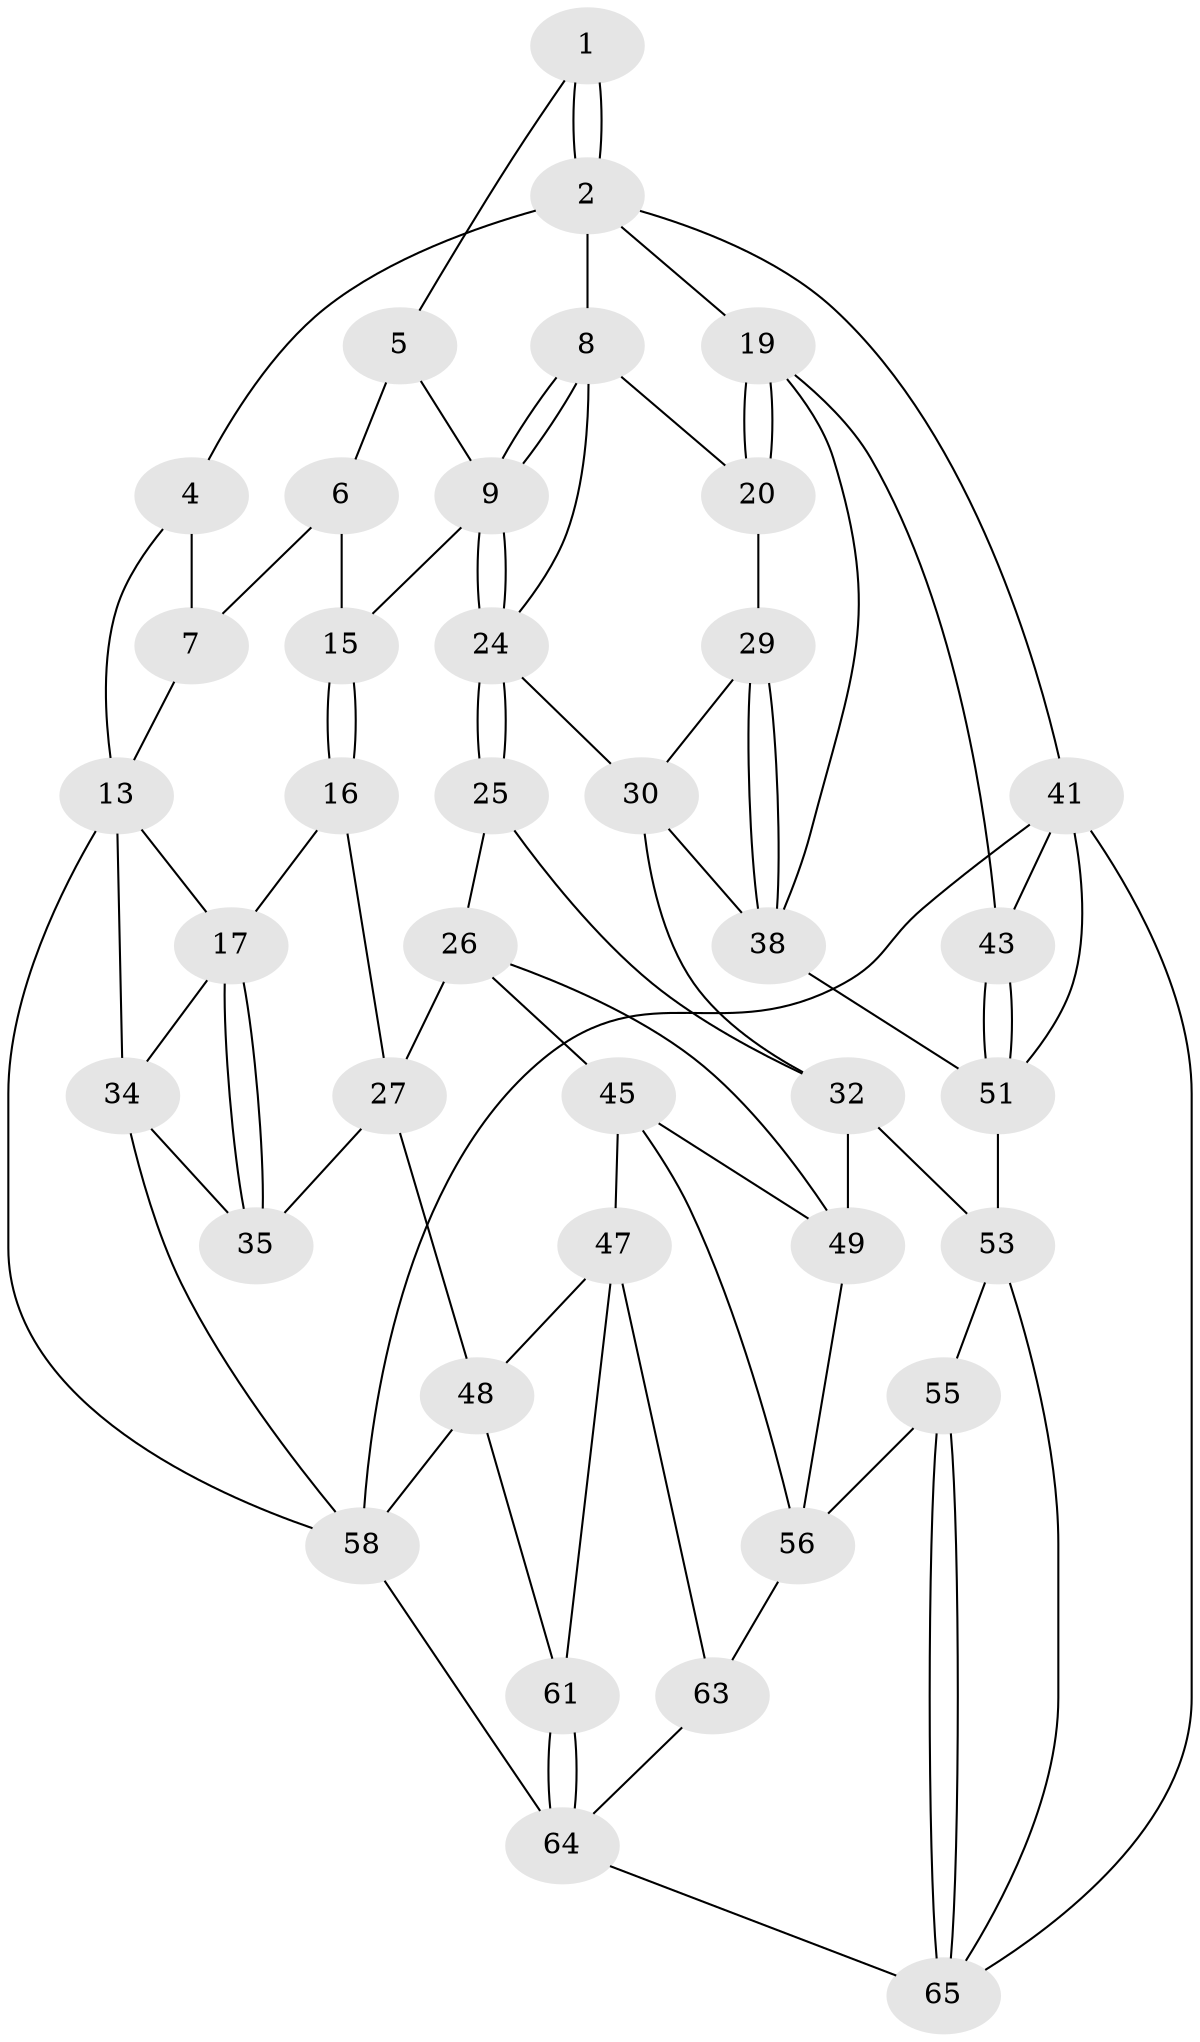 // original degree distribution, {3: 0.029850746268656716, 5: 0.44776119402985076, 4: 0.2835820895522388, 6: 0.23880597014925373}
// Generated by graph-tools (version 1.1) at 2025/42/03/06/25 10:42:27]
// undirected, 39 vertices, 83 edges
graph export_dot {
graph [start="1"]
  node [color=gray90,style=filled];
  1 [pos="+0.6090803284012531+0"];
  2 [pos="+0.9360908297740574+0",super="+3"];
  4 [pos="+0.21994027112185238+0"];
  5 [pos="+0.5035038632867251+0.10740480336690994",super="+11"];
  6 [pos="+0.2293259337532919+0.12595329197982674",super="+12"];
  7 [pos="+0.19117675828036354+0.09790310398836785"];
  8 [pos="+0.8763078486980213+0",super="+21"];
  9 [pos="+0.5739324959360991+0.36134562294937167",super="+10"];
  13 [pos="+0+0.210069807814501",super="+14"];
  15 [pos="+0.28878947094642876+0.32444806552139355",super="+22"];
  16 [pos="+0.19778453403877563+0.41215399051352164",super="+23"];
  17 [pos="+0.17964565652969014+0.40889854219496047",super="+18"];
  19 [pos="+1+0.4482729768140501",super="+39"];
  20 [pos="+0.9586788490738561+0.4426811458751372"];
  24 [pos="+0.5808238769381014+0.3762578942826653",super="+28"];
  25 [pos="+0.5484405328373012+0.52542886254787"];
  26 [pos="+0.36102654162619285+0.5723138428298887",super="+44"];
  27 [pos="+0.32493310318520396+0.5543595057764401",super="+37"];
  29 [pos="+0.8644971265515669+0.5556917601695343"];
  30 [pos="+0.7610647056219404+0.45250996724769565",super="+31"];
  32 [pos="+0.6467176321761203+0.6529286533157048",super="+33"];
  34 [pos="+0+0.5465889178164149",super="+36"];
  35 [pos="+0.07673470833280954+0.6048265916458123"];
  38 [pos="+0.8473555981475441+0.5988883880012387",super="+40"];
  41 [pos="+1+1",super="+42"];
  43 [pos="+1+0.9058515815784577"];
  45 [pos="+0.34211132220825324+0.7846911042570404",super="+46"];
  47 [pos="+0.21689980432480344+0.7642581302117135",super="+60"];
  48 [pos="+0.17854928550434837+0.7389877176292554",super="+57"];
  49 [pos="+0.45077065261774324+0.6984555421497655",super="+50"];
  51 [pos="+0.8956513771987913+0.6644252578065399",super="+52"];
  53 [pos="+0.668991392409917+0.8085717459381409",super="+54"];
  55 [pos="+0.5355899122660399+0.8313701818669742"];
  56 [pos="+0.5093800705366929+0.8223688575512335",super="+62"];
  58 [pos="+0+0.7608221441286263",super="+59"];
  61 [pos="+0.07064457857773744+0.8657303237901529"];
  63 [pos="+0.2711711559599407+1"];
  64 [pos="+0+1",super="+66"];
  65 [pos="+0.3999944992828635+1",super="+67"];
  1 -- 2;
  1 -- 2;
  1 -- 5;
  2 -- 8;
  2 -- 41;
  2 -- 19;
  2 -- 4;
  4 -- 7;
  4 -- 13;
  5 -- 6 [weight=2];
  5 -- 9;
  6 -- 7;
  6 -- 15;
  7 -- 13;
  8 -- 9;
  8 -- 9;
  8 -- 24;
  8 -- 20;
  9 -- 24;
  9 -- 24;
  9 -- 15;
  13 -- 34;
  13 -- 17;
  13 -- 58;
  15 -- 16 [weight=2];
  15 -- 16;
  16 -- 17;
  16 -- 27;
  17 -- 35;
  17 -- 35;
  17 -- 34;
  19 -- 20;
  19 -- 20;
  19 -- 43;
  19 -- 38;
  20 -- 29;
  24 -- 25;
  24 -- 25;
  24 -- 30;
  25 -- 26;
  25 -- 32;
  26 -- 27;
  26 -- 49;
  26 -- 45;
  27 -- 48;
  27 -- 35;
  29 -- 30;
  29 -- 38;
  29 -- 38;
  30 -- 32;
  30 -- 38;
  32 -- 53;
  32 -- 49;
  34 -- 35;
  34 -- 58;
  38 -- 51;
  41 -- 65;
  41 -- 51;
  41 -- 43;
  41 -- 58;
  43 -- 51;
  43 -- 51;
  45 -- 49;
  45 -- 56;
  45 -- 47;
  47 -- 48;
  47 -- 63;
  47 -- 61;
  48 -- 58;
  48 -- 61;
  49 -- 56;
  51 -- 53;
  53 -- 55;
  53 -- 65;
  55 -- 56;
  55 -- 65;
  55 -- 65;
  56 -- 63;
  58 -- 64;
  61 -- 64;
  61 -- 64;
  63 -- 64;
  64 -- 65;
}
